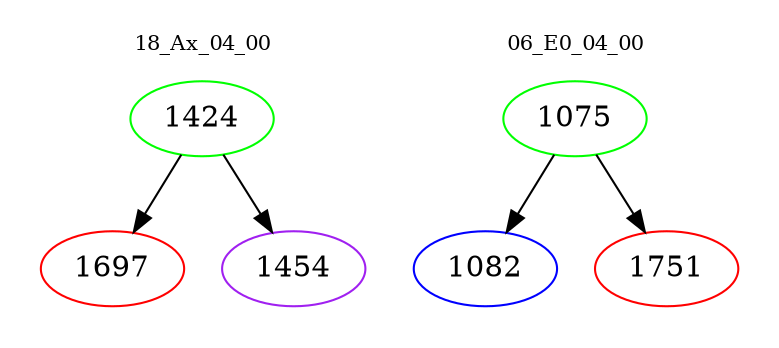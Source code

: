 digraph{
subgraph cluster_0 {
color = white
label = "18_Ax_04_00";
fontsize=10;
T0_1424 [label="1424", color="green"]
T0_1424 -> T0_1697 [color="black"]
T0_1697 [label="1697", color="red"]
T0_1424 -> T0_1454 [color="black"]
T0_1454 [label="1454", color="purple"]
}
subgraph cluster_1 {
color = white
label = "06_E0_04_00";
fontsize=10;
T1_1075 [label="1075", color="green"]
T1_1075 -> T1_1082 [color="black"]
T1_1082 [label="1082", color="blue"]
T1_1075 -> T1_1751 [color="black"]
T1_1751 [label="1751", color="red"]
}
}
